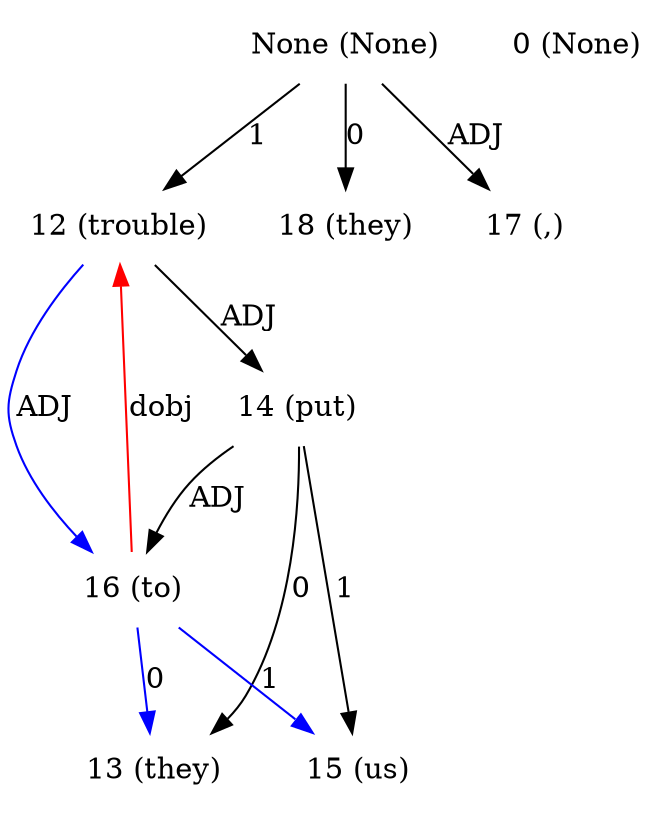 digraph G{
edge [dir=forward]
node [shape=plaintext]

None [label="None (None)"]
None -> 12 [label="1"]
None [label="None (None)"]
None -> 18 [label="0"]
None -> 17 [label="ADJ"]
0 [label="0 (None)"]
12 [label="12 (trouble)"]
12 -> 14 [label="ADJ"]
12 -> 16 [label="ADJ", color="blue"]
16 -> 12 [label="dobj", color="red"]
13 [label="13 (they)"]
14 [label="14 (put)"]
14 -> 15 [label="1"]
14 -> 13 [label="0"]
14 -> 16 [label="ADJ"]
15 [label="15 (us)"]
16 [label="16 (to)"]
16 -> 15 [label="1", color="blue"]
16 -> 13 [label="0", color="blue"]
17 [label="17 (,)"]
18 [label="18 (they)"]
}
